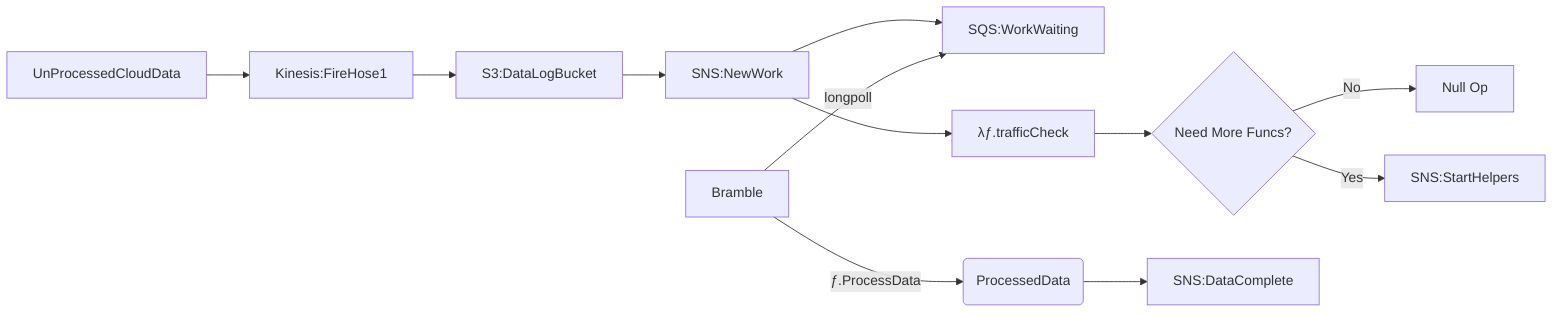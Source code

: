 graph LR
  UnProcessedCloudData --> Kinesis:FireHose1
  Kinesis:FireHose1  --> S3:DataLogBucket
  S3:DataLogBucket --> SNS:NewWork
  SNS:NewWork --> SQS:WorkWaiting
  SNS:NewWork --> λƒ.trafficCheck
  λƒ.trafficCheck --> DoNeedMore{ Need More Funcs? }
  DoNeedMore -->|No| n[Null Op]
  DoNeedMore -->|Yes| SNS:StartHelpers
  bram:[Bramble]-->|longpoll|SQS:WorkWaiting
  bram:[Bramble] -->|ƒ.ProcessData| DATA(ProcessedData)
  DATA --> SNS:DataComplete